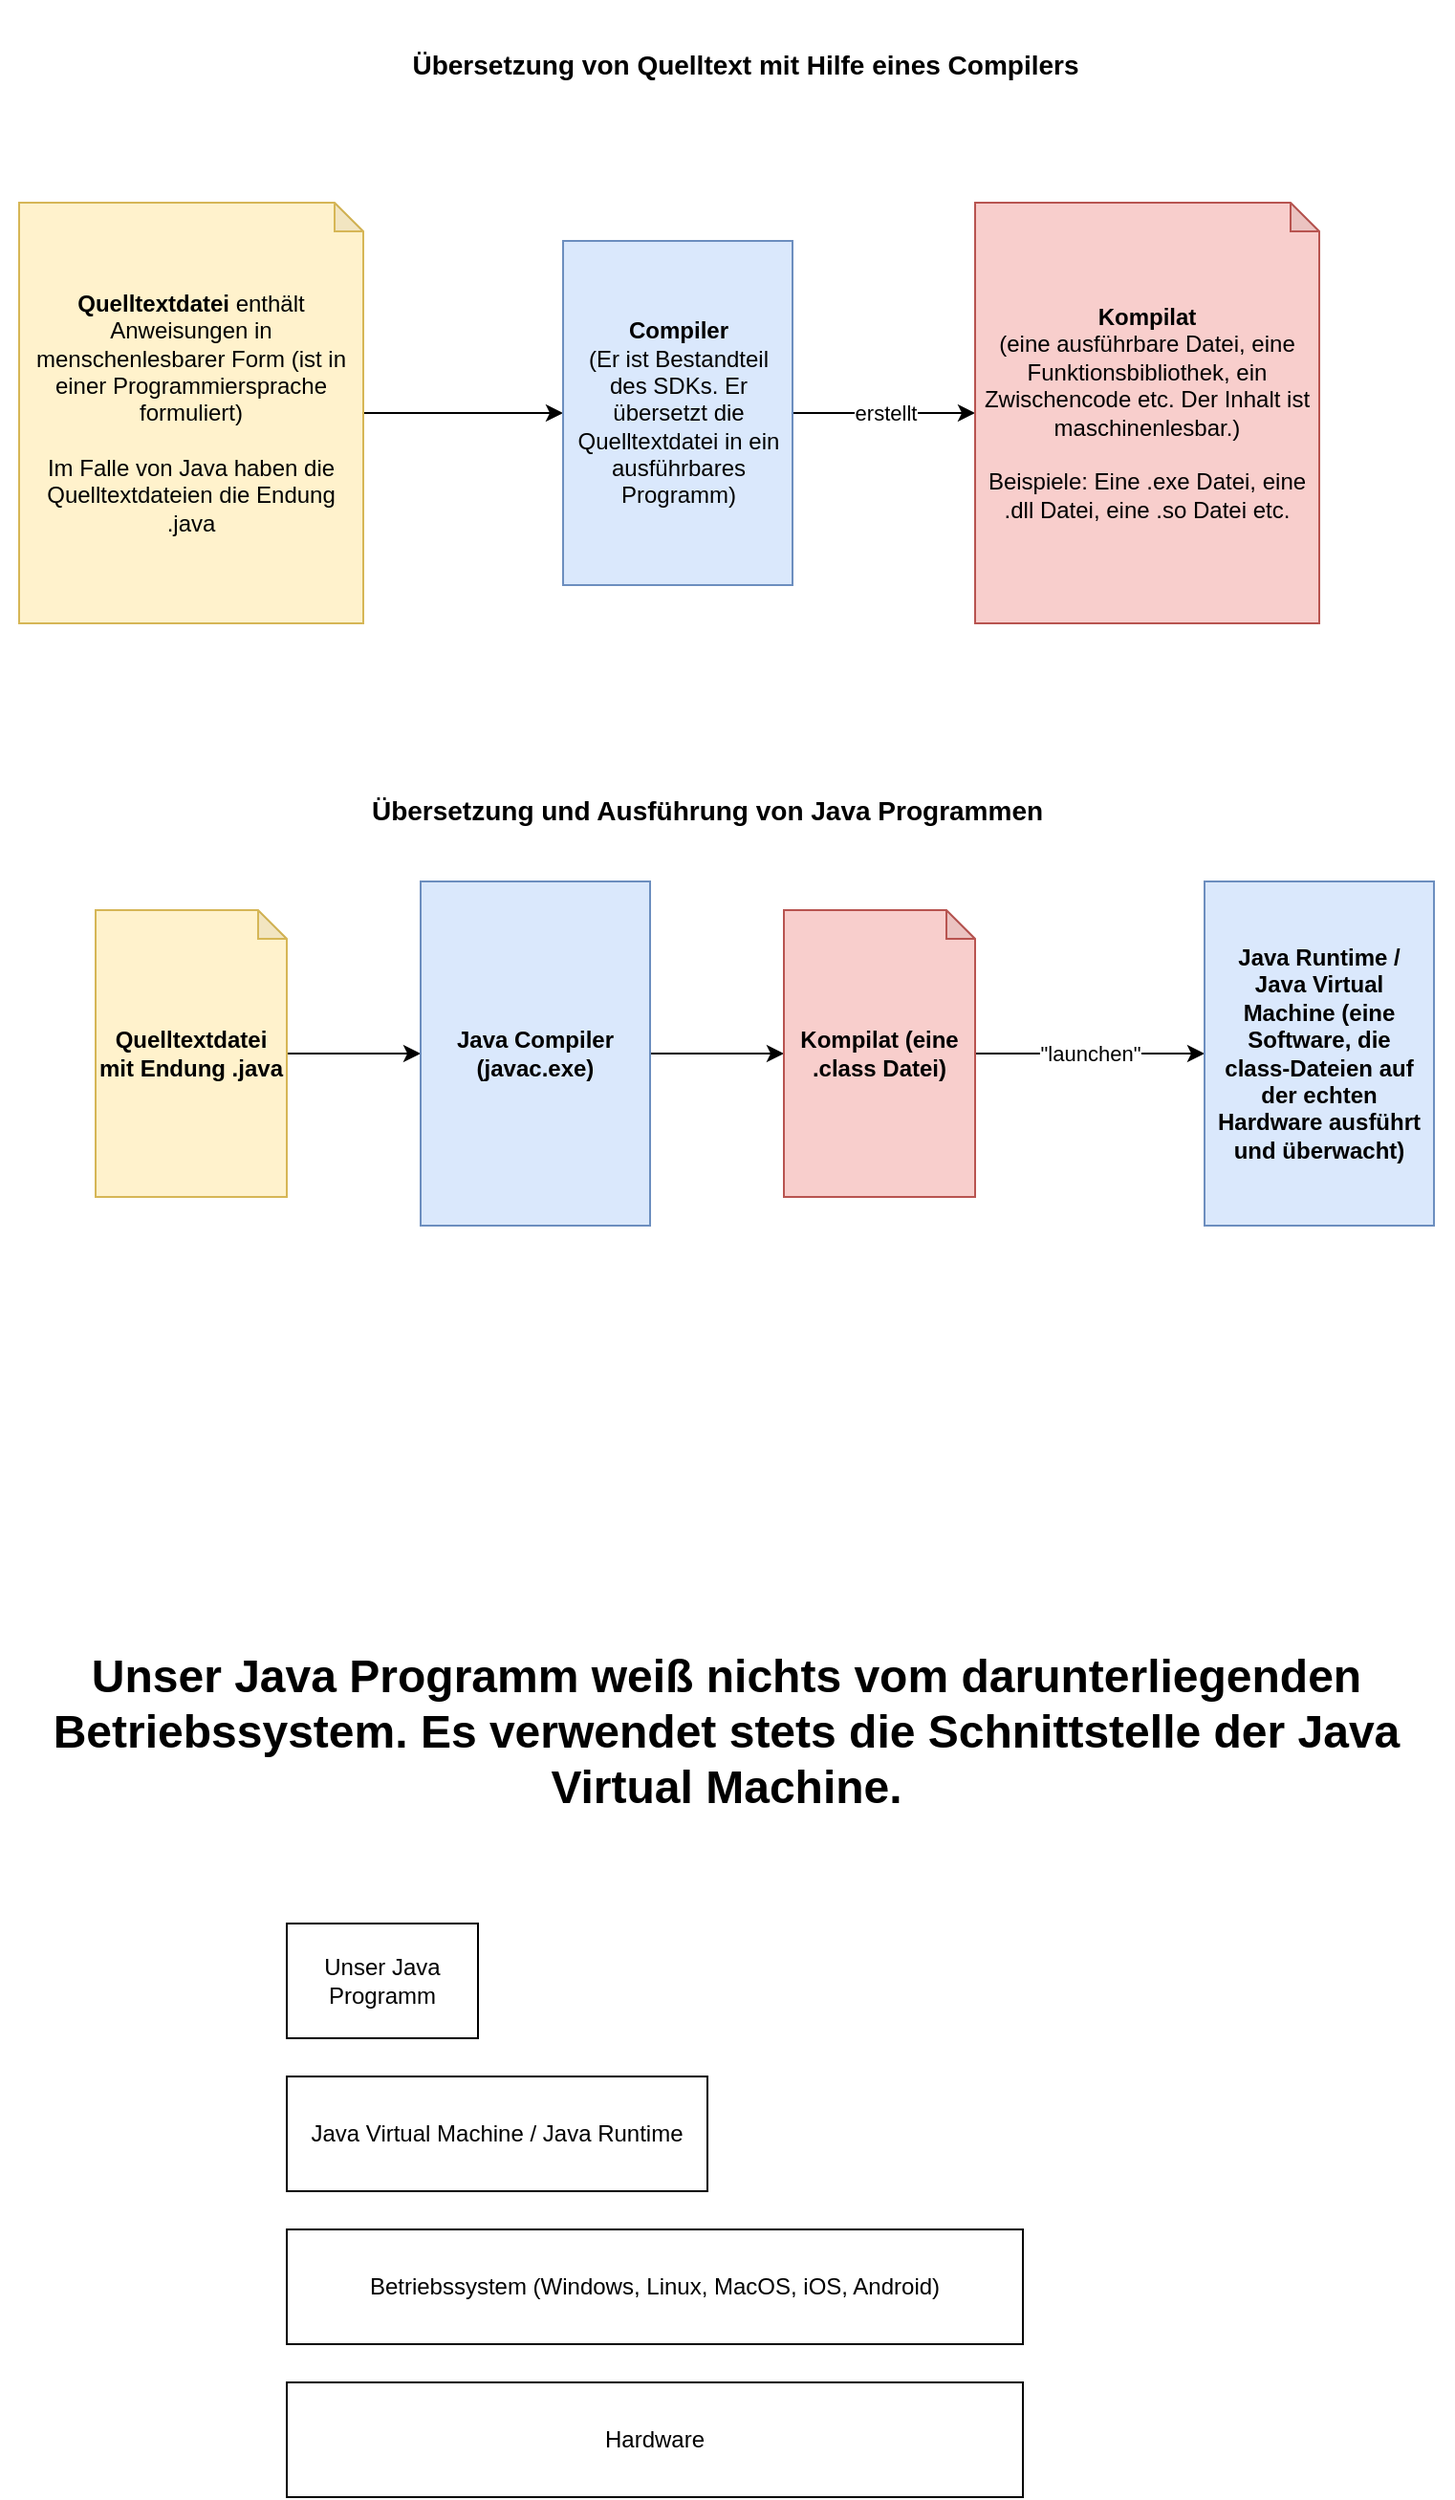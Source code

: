 <mxfile version="24.4.6" type="device">
  <diagram name="Seite-1" id="eAWKeKxlaO-4SChCx2HW">
    <mxGraphModel dx="1528" dy="1140" grid="1" gridSize="10" guides="1" tooltips="1" connect="1" arrows="1" fold="1" page="1" pageScale="1" pageWidth="1169" pageHeight="827" math="0" shadow="0">
      <root>
        <mxCell id="0" />
        <mxCell id="1" parent="0" />
        <mxCell id="uMfrwZlnXBKB5MG0ICFv-3" style="edgeStyle=orthogonalEdgeStyle;rounded=0;orthogonalLoop=1;jettySize=auto;html=1;" edge="1" parent="1" source="uMfrwZlnXBKB5MG0ICFv-1" target="uMfrwZlnXBKB5MG0ICFv-2">
          <mxGeometry relative="1" as="geometry" />
        </mxCell>
        <mxCell id="uMfrwZlnXBKB5MG0ICFv-1" value="&lt;b&gt;Quelltextdatei &lt;/b&gt;enthält Anweisungen in menschenlesbarer Form (ist in einer Programmiersprache formuliert)&lt;div&gt;&lt;br&gt;&lt;/div&gt;&lt;div&gt;Im Falle von Java haben die Quelltextdateien die Endung .java&lt;/div&gt;" style="shape=note;whiteSpace=wrap;html=1;backgroundOutline=1;darkOpacity=0.05;size=15;fillColor=#fff2cc;strokeColor=#d6b656;" vertex="1" parent="1">
          <mxGeometry x="300" y="120" width="180" height="220" as="geometry" />
        </mxCell>
        <mxCell id="uMfrwZlnXBKB5MG0ICFv-5" value="erstellt" style="edgeStyle=orthogonalEdgeStyle;rounded=0;orthogonalLoop=1;jettySize=auto;html=1;" edge="1" parent="1" source="uMfrwZlnXBKB5MG0ICFv-2" target="uMfrwZlnXBKB5MG0ICFv-4">
          <mxGeometry relative="1" as="geometry" />
        </mxCell>
        <mxCell id="uMfrwZlnXBKB5MG0ICFv-2" value="&lt;b&gt;Compiler&lt;/b&gt;&lt;div&gt;(Er ist Bestandteil des SDKs. Er übersetzt die Quelltextdatei in ein ausführbares Programm)&lt;/div&gt;" style="rounded=0;whiteSpace=wrap;html=1;spacing=5;fillColor=#dae8fc;strokeColor=#6c8ebf;" vertex="1" parent="1">
          <mxGeometry x="584.5" y="140" width="120" height="180" as="geometry" />
        </mxCell>
        <mxCell id="uMfrwZlnXBKB5MG0ICFv-4" value="&lt;b&gt;Kompilat&lt;/b&gt;&lt;div&gt;(eine ausführbare Datei, eine Funktionsbibliothek, ein Zwischencode etc. Der Inhalt ist maschinenlesbar.)&lt;/div&gt;&lt;div&gt;&lt;br&gt;&lt;/div&gt;&lt;div&gt;Beispiele: Eine .exe Datei, eine .dll Datei, eine .so Datei etc.&lt;/div&gt;" style="shape=note;whiteSpace=wrap;html=1;backgroundOutline=1;darkOpacity=0.05;size=15;fillColor=#f8cecc;strokeColor=#b85450;" vertex="1" parent="1">
          <mxGeometry x="800" y="120" width="180" height="220" as="geometry" />
        </mxCell>
        <mxCell id="uMfrwZlnXBKB5MG0ICFv-7" value="&lt;h1&gt;&lt;font style=&quot;font-size: 14px;&quot;&gt;Übersetzung von Quelltext mit Hilfe eines Compilers&lt;/font&gt;&lt;/h1&gt;" style="text;html=1;align=center;verticalAlign=middle;whiteSpace=wrap;rounded=0;" vertex="1" parent="1">
          <mxGeometry x="490" y="30" width="380" height="30" as="geometry" />
        </mxCell>
        <mxCell id="uMfrwZlnXBKB5MG0ICFv-8" value="&lt;h1&gt;&lt;font style=&quot;font-size: 14px;&quot;&gt;Übersetzung und Ausführung von Java Programmen&lt;/font&gt;&lt;/h1&gt;" style="text;html=1;align=center;verticalAlign=middle;whiteSpace=wrap;rounded=0;" vertex="1" parent="1">
          <mxGeometry x="470" y="420" width="380" height="30" as="geometry" />
        </mxCell>
        <mxCell id="uMfrwZlnXBKB5MG0ICFv-11" style="edgeStyle=orthogonalEdgeStyle;rounded=0;orthogonalLoop=1;jettySize=auto;html=1;" edge="1" parent="1" source="uMfrwZlnXBKB5MG0ICFv-9" target="uMfrwZlnXBKB5MG0ICFv-10">
          <mxGeometry relative="1" as="geometry" />
        </mxCell>
        <mxCell id="uMfrwZlnXBKB5MG0ICFv-9" value="&lt;b&gt;Quelltextdatei mit Endung .java&lt;/b&gt;" style="shape=note;whiteSpace=wrap;html=1;backgroundOutline=1;darkOpacity=0.05;size=15;fillColor=#fff2cc;strokeColor=#d6b656;" vertex="1" parent="1">
          <mxGeometry x="340" y="490" width="100" height="150" as="geometry" />
        </mxCell>
        <mxCell id="uMfrwZlnXBKB5MG0ICFv-13" style="edgeStyle=orthogonalEdgeStyle;rounded=0;orthogonalLoop=1;jettySize=auto;html=1;" edge="1" parent="1" source="uMfrwZlnXBKB5MG0ICFv-10" target="uMfrwZlnXBKB5MG0ICFv-12">
          <mxGeometry relative="1" as="geometry" />
        </mxCell>
        <mxCell id="uMfrwZlnXBKB5MG0ICFv-10" value="&lt;b&gt;Java Compiler (javac.exe)&lt;/b&gt;" style="rounded=0;whiteSpace=wrap;html=1;spacing=5;fillColor=#dae8fc;strokeColor=#6c8ebf;" vertex="1" parent="1">
          <mxGeometry x="510" y="475" width="120" height="180" as="geometry" />
        </mxCell>
        <mxCell id="uMfrwZlnXBKB5MG0ICFv-15" value="&quot;launchen&quot;" style="edgeStyle=orthogonalEdgeStyle;rounded=0;orthogonalLoop=1;jettySize=auto;html=1;" edge="1" parent="1" source="uMfrwZlnXBKB5MG0ICFv-12" target="uMfrwZlnXBKB5MG0ICFv-14">
          <mxGeometry relative="1" as="geometry" />
        </mxCell>
        <mxCell id="uMfrwZlnXBKB5MG0ICFv-12" value="&lt;b&gt;Kompilat (eine .class Datei)&lt;/b&gt;" style="shape=note;whiteSpace=wrap;html=1;backgroundOutline=1;darkOpacity=0.05;size=15;fillColor=#f8cecc;strokeColor=#b85450;" vertex="1" parent="1">
          <mxGeometry x="700" y="490" width="100" height="150" as="geometry" />
        </mxCell>
        <mxCell id="uMfrwZlnXBKB5MG0ICFv-14" value="&lt;b&gt;Java Runtime / Java Virtual Machine (eine Software, die class-Dateien auf der echten Hardware ausführt und überwacht)&lt;/b&gt;" style="rounded=0;whiteSpace=wrap;html=1;spacing=5;fillColor=#dae8fc;strokeColor=#6c8ebf;" vertex="1" parent="1">
          <mxGeometry x="920" y="475" width="120" height="180" as="geometry" />
        </mxCell>
        <mxCell id="uMfrwZlnXBKB5MG0ICFv-16" value="Hardware" style="rounded=0;whiteSpace=wrap;html=1;" vertex="1" parent="1">
          <mxGeometry x="440" y="1260" width="385" height="60" as="geometry" />
        </mxCell>
        <mxCell id="uMfrwZlnXBKB5MG0ICFv-17" value="Betriebssystem (Windows, Linux, MacOS, iOS, Android)" style="rounded=0;whiteSpace=wrap;html=1;" vertex="1" parent="1">
          <mxGeometry x="440" y="1180" width="385" height="60" as="geometry" />
        </mxCell>
        <mxCell id="uMfrwZlnXBKB5MG0ICFv-18" value="Java Virtual Machine / Java Runtime" style="rounded=0;whiteSpace=wrap;html=1;" vertex="1" parent="1">
          <mxGeometry x="440" y="1100" width="220" height="60" as="geometry" />
        </mxCell>
        <mxCell id="uMfrwZlnXBKB5MG0ICFv-19" value="Unser Java Programm" style="rounded=0;whiteSpace=wrap;html=1;" vertex="1" parent="1">
          <mxGeometry x="440" y="1020" width="100" height="60" as="geometry" />
        </mxCell>
        <mxCell id="uMfrwZlnXBKB5MG0ICFv-20" value="&lt;h1&gt;Unser Java Programm weiß nichts vom darunterliegenden Betriebssystem. Es verwendet stets die Schnittstelle der Java Virtual Machine.&lt;/h1&gt;" style="text;html=1;align=center;verticalAlign=middle;whiteSpace=wrap;rounded=0;fontStyle=0" vertex="1" parent="1">
          <mxGeometry x="290" y="880" width="760" height="80" as="geometry" />
        </mxCell>
      </root>
    </mxGraphModel>
  </diagram>
</mxfile>
